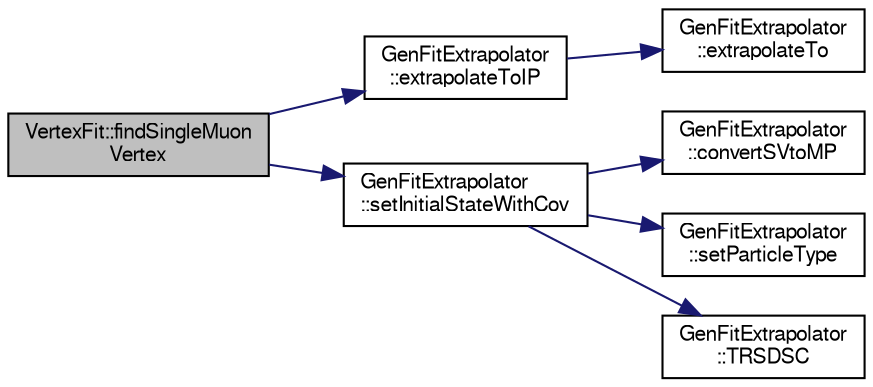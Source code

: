 digraph "VertexFit::findSingleMuonVertex"
{
  bgcolor="transparent";
  edge [fontname="FreeSans",fontsize="10",labelfontname="FreeSans",labelfontsize="10"];
  node [fontname="FreeSans",fontsize="10",shape=record];
  rankdir="LR";
  Node1 [label="VertexFit::findSingleMuon\lVertex",height=0.2,width=0.4,color="black", fillcolor="grey75", style="filled" fontcolor="black"];
  Node1 -> Node2 [color="midnightblue",fontsize="10",style="solid",fontname="FreeSans"];
  Node2 [label="GenFitExtrapolator\l::extrapolateToIP",height=0.2,width=0.4,color="black",URL="$d1/d3d/classGenFitExtrapolator.html#a6e48b35fd7de67039131356ecf4d364e",tooltip="Extrapolate to the primary vertex. "];
  Node2 -> Node3 [color="midnightblue",fontsize="10",style="solid",fontname="FreeSans"];
  Node3 [label="GenFitExtrapolator\l::extrapolateTo",height=0.2,width=0.4,color="black",URL="$d1/d3d/classGenFitExtrapolator.html#a7b1a68079d56beae96151d18c5166526"];
  Node1 -> Node4 [color="midnightblue",fontsize="10",style="solid",fontname="FreeSans"];
  Node4 [label="GenFitExtrapolator\l::setInitialStateWithCov",height=0.2,width=0.4,color="black",URL="$d1/d3d/classGenFitExtrapolator.html#af4266f5d426d735721763e75e530cd48",tooltip="Set input initial state parameters. "];
  Node4 -> Node5 [color="midnightblue",fontsize="10",style="solid",fontname="FreeSans"];
  Node5 [label="GenFitExtrapolator\l::convertSVtoMP",height=0.2,width=0.4,color="black",URL="$d1/d3d/classGenFitExtrapolator.html#a665990fee41ea5f21f14b8b8be2123e7",tooltip="Transformation between the state vector and the mom/pos. "];
  Node4 -> Node6 [color="midnightblue",fontsize="10",style="solid",fontname="FreeSans"];
  Node6 [label="GenFitExtrapolator\l::setParticleType",height=0.2,width=0.4,color="black",URL="$d1/d3d/classGenFitExtrapolator.html#a9dac444d8a4c8632bf60968fa5b929c3",tooltip="Set particle type. "];
  Node4 -> Node7 [color="midnightblue",fontsize="10",style="solid",fontname="FreeSans"];
  Node7 [label="GenFitExtrapolator\l::TRSDSC",height=0.2,width=0.4,color="black",URL="$d1/d3d/classGenFitExtrapolator.html#a96d70bf901dbf71f4772873a3b1df1b5"];
}
